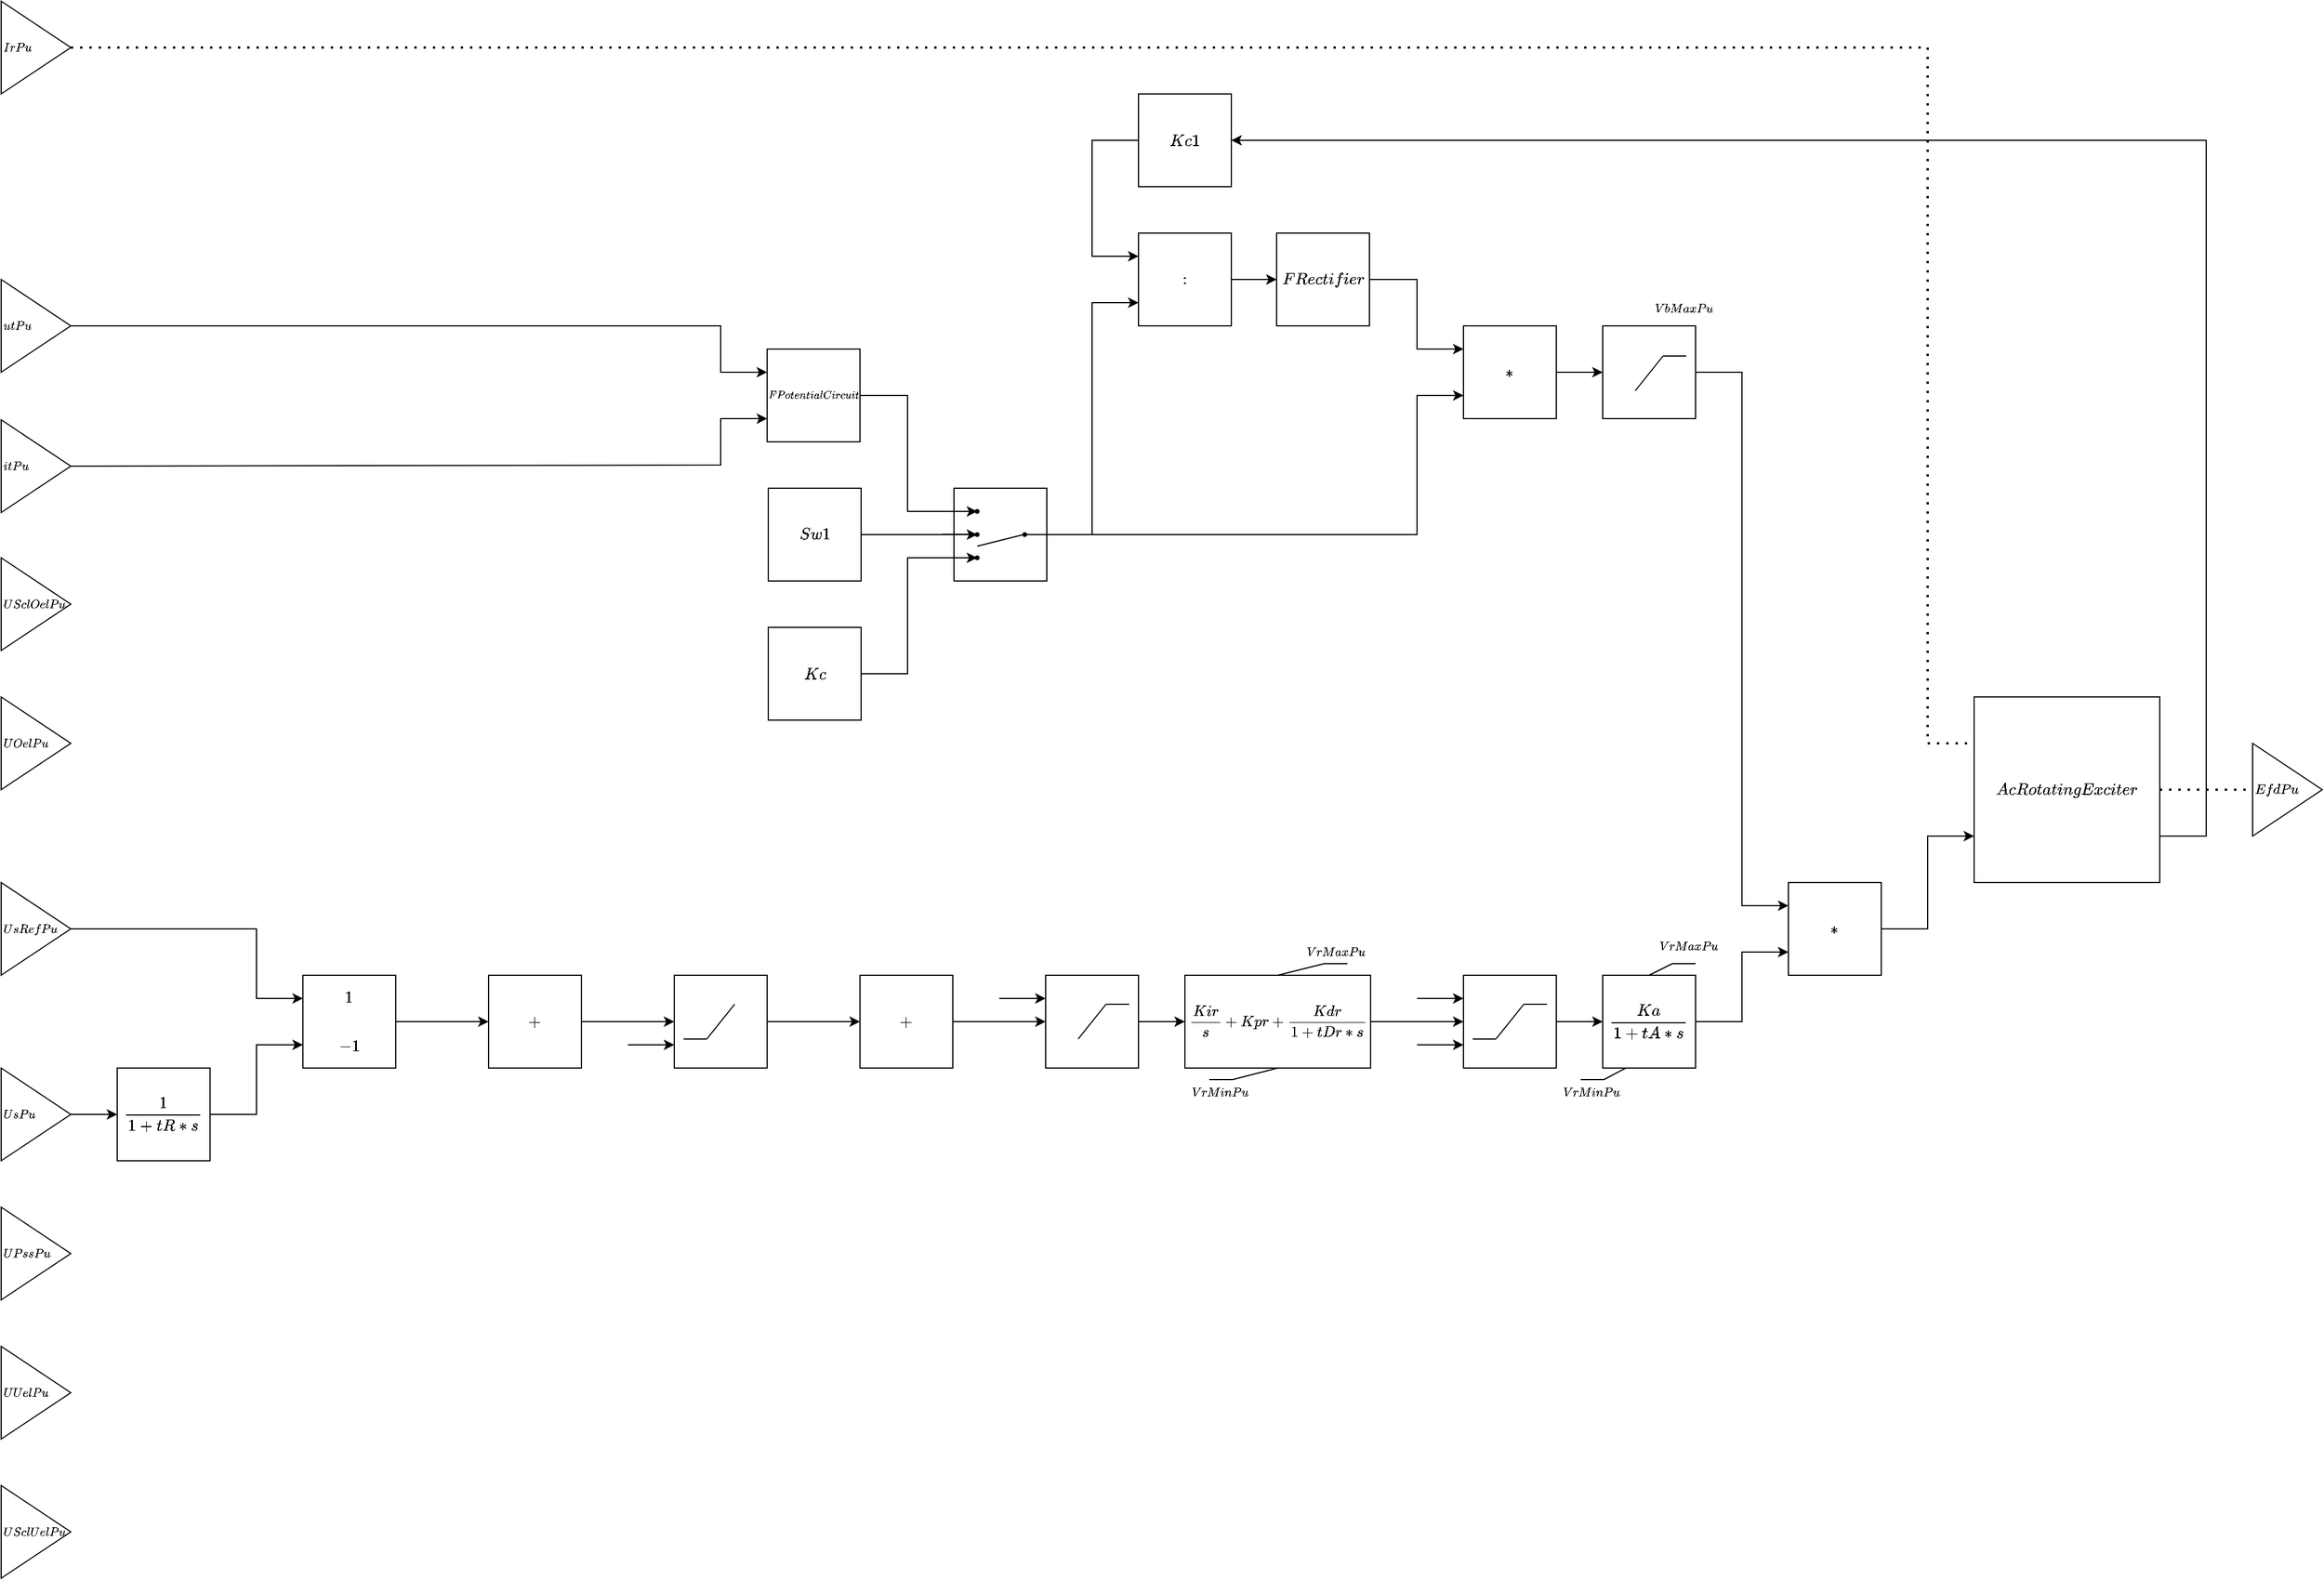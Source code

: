 <mxfile version="24.1.0" type="device">
  <diagram name="Page-1" id="-cMVqA2Gkwa5aGeDibPs">
    <mxGraphModel dx="1762" dy="1643" grid="1" gridSize="10" guides="1" tooltips="1" connect="1" arrows="1" fold="1" page="0" pageScale="1" pageWidth="413" pageHeight="583" math="1" shadow="0">
      <root>
        <mxCell id="0" />
        <mxCell id="1" parent="0" />
        <mxCell id="GCO7xrDp6TmdYOZJOnFd-1" value="&lt;font style=&quot;font-size: 9px;&quot;&gt;$$UOelPu$$&lt;/font&gt;" style="triangle;whiteSpace=wrap;html=1;align=left;" parent="1" vertex="1">
          <mxGeometry x="-60" y="-120" width="60" height="80" as="geometry" />
        </mxCell>
        <mxCell id="eN8Zq5XajQ-hrPbZrUXH-4" value="" style="edgeStyle=orthogonalEdgeStyle;rounded=0;orthogonalLoop=1;jettySize=auto;html=1;" parent="1" source="GCO7xrDp6TmdYOZJOnFd-2" target="eN8Zq5XajQ-hrPbZrUXH-3" edge="1">
          <mxGeometry relative="1" as="geometry" />
        </mxCell>
        <mxCell id="GCO7xrDp6TmdYOZJOnFd-2" value="&lt;font style=&quot;font-size: 9px;&quot;&gt;$$UsPu$$&lt;/font&gt;" style="triangle;whiteSpace=wrap;html=1;align=left;" parent="1" vertex="1">
          <mxGeometry x="-60" y="200" width="60" height="80" as="geometry" />
        </mxCell>
        <mxCell id="GCO7xrDp6TmdYOZJOnFd-3" value="&lt;font style=&quot;font-size: 9px;&quot;&gt;$$UsRefPu$$&lt;/font&gt;" style="triangle;whiteSpace=wrap;html=1;align=left;" parent="1" vertex="1">
          <mxGeometry x="-60" y="40" width="60" height="80" as="geometry" />
        </mxCell>
        <mxCell id="eN8Zq5XajQ-hrPbZrUXH-8" value="" style="edgeStyle=orthogonalEdgeStyle;rounded=0;orthogonalLoop=1;jettySize=auto;html=1;" parent="1" source="GCO7xrDp6TmdYOZJOnFd-4" target="GCO7xrDp6TmdYOZJOnFd-120" edge="1">
          <mxGeometry relative="1" as="geometry" />
        </mxCell>
        <mxCell id="GCO7xrDp6TmdYOZJOnFd-4" value="&lt;table style=&quot;&quot;&gt;&lt;tbody&gt;&lt;tr&gt;&lt;td&gt;&lt;font style=&quot;font-size: 12px;&quot;&gt;$$1$$&lt;/font&gt;&lt;/td&gt;&lt;/tr&gt;&lt;tr&gt;&lt;td&gt;&lt;font style=&quot;font-size: 12px;&quot;&gt;$$-1$$&lt;/font&gt;&lt;/td&gt;&lt;/tr&gt;&lt;/tbody&gt;&lt;/table&gt;" style="whiteSpace=wrap;html=1;aspect=fixed;" parent="1" vertex="1">
          <mxGeometry x="200" y="120" width="80" height="80" as="geometry" />
        </mxCell>
        <mxCell id="GCO7xrDp6TmdYOZJOnFd-127" style="edgeStyle=orthogonalEdgeStyle;rounded=0;orthogonalLoop=1;jettySize=auto;html=1;exitX=0.5;exitY=1;exitDx=0;exitDy=0;" parent="1" source="GCO7xrDp6TmdYOZJOnFd-99" edge="1">
          <mxGeometry relative="1" as="geometry">
            <mxPoint x="1040.2" y="190.2" as="targetPoint" />
          </mxGeometry>
        </mxCell>
        <mxCell id="U0r4ra3TlqdGY_YgzOI1-25" value="" style="edgeStyle=orthogonalEdgeStyle;rounded=0;orthogonalLoop=1;jettySize=auto;html=1;" parent="1" source="GCO7xrDp6TmdYOZJOnFd-99" target="hHR6AVDcYujb22-yYQ_T-5" edge="1">
          <mxGeometry relative="1" as="geometry" />
        </mxCell>
        <mxCell id="GCO7xrDp6TmdYOZJOnFd-99" value="&lt;font style=&quot;font-size: 11px;&quot;&gt;$$\frac{Kir}{s}+Kpr+\frac{Kdr}{1+tDr*s}$$&lt;/font&gt;" style="rounded=0;whiteSpace=wrap;html=1;" parent="1" vertex="1">
          <mxGeometry x="960" y="120" width="160" height="80" as="geometry" />
        </mxCell>
        <mxCell id="GCO7xrDp6TmdYOZJOnFd-110" value="" style="endArrow=none;html=1;exitX=0.5;exitY=0;exitDx=0;exitDy=0;" parent="1" source="GCO7xrDp6TmdYOZJOnFd-99" edge="1">
          <mxGeometry width="50" height="50" relative="1" as="geometry">
            <mxPoint x="1040" y="130" as="sourcePoint" />
            <mxPoint x="1080" y="110" as="targetPoint" />
          </mxGeometry>
        </mxCell>
        <mxCell id="GCO7xrDp6TmdYOZJOnFd-111" value="" style="endArrow=none;html=1;" parent="1" edge="1">
          <mxGeometry width="50" height="50" relative="1" as="geometry">
            <mxPoint x="1080" y="110" as="sourcePoint" />
            <mxPoint x="1100" y="110" as="targetPoint" />
          </mxGeometry>
        </mxCell>
        <mxCell id="GCO7xrDp6TmdYOZJOnFd-112" value="&lt;font style=&quot;font-size: 9px;&quot;&gt;$$VrMaxPu$$&lt;/font&gt;" style="text;html=1;strokeColor=none;fillColor=none;align=center;verticalAlign=middle;whiteSpace=wrap;rounded=0;fontSize=15;" parent="1" vertex="1">
          <mxGeometry x="1060" y="85" width="60" height="30" as="geometry" />
        </mxCell>
        <mxCell id="GCO7xrDp6TmdYOZJOnFd-113" value="" style="endArrow=none;html=1;" parent="1" edge="1">
          <mxGeometry width="50" height="50" relative="1" as="geometry">
            <mxPoint x="1001" y="210" as="sourcePoint" />
            <mxPoint x="981" y="210" as="targetPoint" />
          </mxGeometry>
        </mxCell>
        <mxCell id="GCO7xrDp6TmdYOZJOnFd-114" value="&lt;font style=&quot;font-size: 9px;&quot;&gt;$$VrMinPu$$&lt;/font&gt;" style="text;html=1;strokeColor=none;fillColor=none;align=center;verticalAlign=middle;whiteSpace=wrap;rounded=0;fontSize=15;" parent="1" vertex="1">
          <mxGeometry x="960" y="206" width="60" height="30" as="geometry" />
        </mxCell>
        <mxCell id="GCO7xrDp6TmdYOZJOnFd-115" value="" style="endArrow=none;html=1;exitX=0.5;exitY=0;exitDx=0;exitDy=0;entryX=0.5;entryY=1;entryDx=0;entryDy=0;" parent="1" target="GCO7xrDp6TmdYOZJOnFd-99" edge="1">
          <mxGeometry width="50" height="50" relative="1" as="geometry">
            <mxPoint x="1001" y="210" as="sourcePoint" />
            <mxPoint x="1021" y="190" as="targetPoint" />
          </mxGeometry>
        </mxCell>
        <mxCell id="GCO7xrDp6TmdYOZJOnFd-120" value="&lt;table style=&quot;&quot;&gt;&lt;tbody&gt;&lt;tr&gt;&lt;td&gt;&lt;font style=&quot;font-size: 12px;&quot;&gt;$$+$$&lt;/font&gt;&lt;/td&gt;&lt;/tr&gt;&lt;/tbody&gt;&lt;/table&gt;" style="whiteSpace=wrap;html=1;aspect=fixed;" parent="1" vertex="1">
          <mxGeometry x="360" y="120" width="80" height="80" as="geometry" />
        </mxCell>
        <mxCell id="pcb0Rrb9AqgbB0oOaPCg-23" value="&lt;font style=&quot;font-size: 10px;&quot;&gt;$$EfdPu$$&lt;/font&gt;" style="triangle;whiteSpace=wrap;html=1;align=left;" parent="1" vertex="1">
          <mxGeometry x="1880" y="-80" width="60" height="80" as="geometry" />
        </mxCell>
        <mxCell id="eN8Zq5XajQ-hrPbZrUXH-3" value="$$\frac{1}{1+tR*s}$$" style="whiteSpace=wrap;html=1;aspect=fixed;" parent="1" vertex="1">
          <mxGeometry x="40" y="200" width="80" height="80" as="geometry" />
        </mxCell>
        <mxCell id="eN8Zq5XajQ-hrPbZrUXH-10" value="&lt;font style=&quot;font-size: 9px;&quot;&gt;$$UUelPu$$&lt;/font&gt;" style="triangle;whiteSpace=wrap;html=1;align=left;" parent="1" vertex="1">
          <mxGeometry x="-60" y="440" width="60" height="80" as="geometry" />
        </mxCell>
        <mxCell id="eN8Zq5XajQ-hrPbZrUXH-11" value="&lt;font style=&quot;font-size: 9px;&quot;&gt;$$UPssPu$$&lt;/font&gt;" style="triangle;whiteSpace=wrap;html=1;align=left;" parent="1" vertex="1">
          <mxGeometry x="-60" y="320" width="60" height="80" as="geometry" />
        </mxCell>
        <mxCell id="hHR6AVDcYujb22-yYQ_T-5" value="" style="whiteSpace=wrap;html=1;aspect=fixed;" parent="1" vertex="1">
          <mxGeometry x="1200" y="120" width="80" height="80" as="geometry" />
        </mxCell>
        <mxCell id="hHR6AVDcYujb22-yYQ_T-7" value="" style="endArrow=none;html=1;" parent="1" edge="1">
          <mxGeometry width="50" height="50" relative="1" as="geometry">
            <mxPoint x="1228" y="175" as="sourcePoint" />
            <mxPoint x="1252" y="145" as="targetPoint" />
          </mxGeometry>
        </mxCell>
        <mxCell id="hHR6AVDcYujb22-yYQ_T-8" value="" style="endArrow=none;html=1;" parent="1" edge="1">
          <mxGeometry width="50" height="50" relative="1" as="geometry">
            <mxPoint x="1252" y="145" as="sourcePoint" />
            <mxPoint x="1272" y="145" as="targetPoint" />
          </mxGeometry>
        </mxCell>
        <mxCell id="hHR6AVDcYujb22-yYQ_T-9" value="" style="endArrow=none;html=1;" parent="1" edge="1">
          <mxGeometry width="50" height="50" relative="1" as="geometry">
            <mxPoint x="1228" y="175" as="sourcePoint" />
            <mxPoint x="1208" y="175" as="targetPoint" />
          </mxGeometry>
        </mxCell>
        <mxCell id="hHR6AVDcYujb22-yYQ_T-10" value="" style="endArrow=classic;html=1;entryX=0;entryY=0.75;entryDx=0;entryDy=0;" parent="1" target="hHR6AVDcYujb22-yYQ_T-5" edge="1">
          <mxGeometry width="50" height="50" relative="1" as="geometry">
            <mxPoint x="1160" y="180" as="sourcePoint" />
            <mxPoint x="1200" y="177" as="targetPoint" />
          </mxGeometry>
        </mxCell>
        <mxCell id="hHR6AVDcYujb22-yYQ_T-11" value="" style="endArrow=classic;html=1;entryX=0;entryY=0.25;entryDx=0;entryDy=0;" parent="1" target="hHR6AVDcYujb22-yYQ_T-5" edge="1">
          <mxGeometry width="50" height="50" relative="1" as="geometry">
            <mxPoint x="1160" y="140" as="sourcePoint" />
            <mxPoint x="1200" y="145" as="targetPoint" />
          </mxGeometry>
        </mxCell>
        <mxCell id="qLZYFt0uQZEpN5fuRu8l-13" value="&lt;font style=&quot;font-size: 12px;&quot;&gt;$$AcRotatingExciter$$&lt;/font&gt;" style="rounded=0;whiteSpace=wrap;html=1;" parent="1" vertex="1">
          <mxGeometry x="1640" y="-120" width="160" height="160" as="geometry" />
        </mxCell>
        <mxCell id="U0r4ra3TlqdGY_YgzOI1-1" value="" style="endArrow=classic;html=1;rounded=0;exitX=1;exitY=0.5;exitDx=0;exitDy=0;entryX=0;entryY=0.75;entryDx=0;entryDy=0;" parent="1" source="eN8Zq5XajQ-hrPbZrUXH-3" target="GCO7xrDp6TmdYOZJOnFd-4" edge="1">
          <mxGeometry width="50" height="50" relative="1" as="geometry">
            <mxPoint x="200" y="180" as="sourcePoint" />
            <mxPoint x="250" y="130" as="targetPoint" />
            <Array as="points">
              <mxPoint x="160" y="240" />
              <mxPoint x="160" y="180" />
            </Array>
          </mxGeometry>
        </mxCell>
        <mxCell id="U0r4ra3TlqdGY_YgzOI1-2" value="" style="endArrow=classic;html=1;rounded=0;exitX=1;exitY=0.5;exitDx=0;exitDy=0;entryX=0;entryY=0.25;entryDx=0;entryDy=0;" parent="1" source="GCO7xrDp6TmdYOZJOnFd-3" target="GCO7xrDp6TmdYOZJOnFd-4" edge="1">
          <mxGeometry width="50" height="50" relative="1" as="geometry">
            <mxPoint x="200" y="180" as="sourcePoint" />
            <mxPoint x="250" y="130" as="targetPoint" />
            <Array as="points">
              <mxPoint x="160" y="80" />
              <mxPoint x="160" y="140" />
            </Array>
          </mxGeometry>
        </mxCell>
        <mxCell id="U0r4ra3TlqdGY_YgzOI1-18" value="" style="edgeStyle=orthogonalEdgeStyle;rounded=0;orthogonalLoop=1;jettySize=auto;html=1;" parent="1" source="U0r4ra3TlqdGY_YgzOI1-3" target="U0r4ra3TlqdGY_YgzOI1-10" edge="1">
          <mxGeometry relative="1" as="geometry" />
        </mxCell>
        <mxCell id="U0r4ra3TlqdGY_YgzOI1-3" value="" style="whiteSpace=wrap;html=1;aspect=fixed;" parent="1" vertex="1">
          <mxGeometry x="520" y="120" width="80" height="80" as="geometry" />
        </mxCell>
        <mxCell id="U0r4ra3TlqdGY_YgzOI1-4" value="" style="endArrow=none;html=1;" parent="1" edge="1">
          <mxGeometry width="50" height="50" relative="1" as="geometry">
            <mxPoint x="548" y="175" as="sourcePoint" />
            <mxPoint x="572" y="145" as="targetPoint" />
          </mxGeometry>
        </mxCell>
        <mxCell id="U0r4ra3TlqdGY_YgzOI1-6" value="" style="endArrow=none;html=1;" parent="1" edge="1">
          <mxGeometry width="50" height="50" relative="1" as="geometry">
            <mxPoint x="548" y="175" as="sourcePoint" />
            <mxPoint x="528" y="175" as="targetPoint" />
          </mxGeometry>
        </mxCell>
        <mxCell id="U0r4ra3TlqdGY_YgzOI1-7" value="" style="endArrow=classic;html=1;entryX=0;entryY=0.75;entryDx=0;entryDy=0;" parent="1" target="U0r4ra3TlqdGY_YgzOI1-3" edge="1">
          <mxGeometry width="50" height="50" relative="1" as="geometry">
            <mxPoint x="480" y="180" as="sourcePoint" />
            <mxPoint x="520.0" y="177" as="targetPoint" />
          </mxGeometry>
        </mxCell>
        <mxCell id="U0r4ra3TlqdGY_YgzOI1-17" value="" style="edgeStyle=orthogonalEdgeStyle;rounded=0;orthogonalLoop=1;jettySize=auto;html=1;" parent="1" source="U0r4ra3TlqdGY_YgzOI1-10" target="U0r4ra3TlqdGY_YgzOI1-11" edge="1">
          <mxGeometry relative="1" as="geometry" />
        </mxCell>
        <mxCell id="U0r4ra3TlqdGY_YgzOI1-10" value="&lt;table style=&quot;&quot;&gt;&lt;tbody&gt;&lt;tr&gt;&lt;td&gt;&lt;font style=&quot;font-size: 12px;&quot;&gt;$$+$$&lt;/font&gt;&lt;/td&gt;&lt;/tr&gt;&lt;/tbody&gt;&lt;/table&gt;" style="whiteSpace=wrap;html=1;aspect=fixed;" parent="1" vertex="1">
          <mxGeometry x="680" y="120" width="80" height="80" as="geometry" />
        </mxCell>
        <mxCell id="cmGVecevXSJ_jEKzsP28-15" value="" style="edgeStyle=orthogonalEdgeStyle;rounded=0;orthogonalLoop=1;jettySize=auto;html=1;" parent="1" source="U0r4ra3TlqdGY_YgzOI1-11" target="GCO7xrDp6TmdYOZJOnFd-99" edge="1">
          <mxGeometry relative="1" as="geometry" />
        </mxCell>
        <mxCell id="U0r4ra3TlqdGY_YgzOI1-11" value="" style="whiteSpace=wrap;html=1;aspect=fixed;" parent="1" vertex="1">
          <mxGeometry x="840" y="120" width="80" height="80" as="geometry" />
        </mxCell>
        <mxCell id="U0r4ra3TlqdGY_YgzOI1-12" value="" style="endArrow=none;html=1;" parent="1" edge="1">
          <mxGeometry width="50" height="50" relative="1" as="geometry">
            <mxPoint x="868" y="175" as="sourcePoint" />
            <mxPoint x="892" y="145" as="targetPoint" />
          </mxGeometry>
        </mxCell>
        <mxCell id="U0r4ra3TlqdGY_YgzOI1-13" value="" style="endArrow=none;html=1;" parent="1" edge="1">
          <mxGeometry width="50" height="50" relative="1" as="geometry">
            <mxPoint x="892" y="145" as="sourcePoint" />
            <mxPoint x="912" y="145" as="targetPoint" />
          </mxGeometry>
        </mxCell>
        <mxCell id="U0r4ra3TlqdGY_YgzOI1-16" value="" style="endArrow=classic;html=1;entryX=0;entryY=0.25;entryDx=0;entryDy=0;" parent="1" target="U0r4ra3TlqdGY_YgzOI1-11" edge="1">
          <mxGeometry width="50" height="50" relative="1" as="geometry">
            <mxPoint x="800" y="140" as="sourcePoint" />
            <mxPoint x="840.0" y="145" as="targetPoint" />
          </mxGeometry>
        </mxCell>
        <mxCell id="U0r4ra3TlqdGY_YgzOI1-48" value="&lt;table style=&quot;&quot;&gt;&lt;tbody&gt;&lt;tr&gt;&lt;td&gt;&lt;font style=&quot;font-size: 12px;&quot;&gt;$$*$$&lt;/font&gt;&lt;/td&gt;&lt;/tr&gt;&lt;/tbody&gt;&lt;/table&gt;" style="whiteSpace=wrap;html=1;aspect=fixed;" parent="1" vertex="1">
          <mxGeometry x="1480" y="40" width="80" height="80" as="geometry" />
        </mxCell>
        <mxCell id="U0r4ra3TlqdGY_YgzOI1-66" value="" style="endArrow=none;dashed=1;html=1;dashPattern=1 3;strokeWidth=2;rounded=0;exitX=1;exitY=0.5;exitDx=0;exitDy=0;entryX=0;entryY=0.5;entryDx=0;entryDy=0;" parent="1" source="qLZYFt0uQZEpN5fuRu8l-13" target="pcb0Rrb9AqgbB0oOaPCg-23" edge="1">
          <mxGeometry width="50" height="50" relative="1" as="geometry">
            <mxPoint x="1490" y="300" as="sourcePoint" />
            <mxPoint x="1540" y="250" as="targetPoint" />
          </mxGeometry>
        </mxCell>
        <mxCell id="U0r4ra3TlqdGY_YgzOI1-85" value="&lt;font style=&quot;font-size: 8px;&quot;&gt;$$FPotentialCircuit$$&lt;/font&gt;" style="rounded=0;whiteSpace=wrap;html=1;" parent="1" vertex="1">
          <mxGeometry x="600" y="-420" width="80" height="80" as="geometry" />
        </mxCell>
        <mxCell id="U0r4ra3TlqdGY_YgzOI1-86" value="" style="edgeStyle=orthogonalEdgeStyle;rounded=0;orthogonalLoop=1;jettySize=auto;html=1;" parent="1" source="U0r4ra3TlqdGY_YgzOI1-87" target="U0r4ra3TlqdGY_YgzOI1-89" edge="1">
          <mxGeometry relative="1" as="geometry" />
        </mxCell>
        <mxCell id="U0r4ra3TlqdGY_YgzOI1-87" value="$$*$$" style="rounded=0;whiteSpace=wrap;html=1;" parent="1" vertex="1">
          <mxGeometry x="1200" y="-440" width="80" height="80" as="geometry" />
        </mxCell>
        <mxCell id="U0r4ra3TlqdGY_YgzOI1-88" value="$$Kc1$$" style="rounded=0;whiteSpace=wrap;html=1;" parent="1" vertex="1">
          <mxGeometry x="920" y="-640" width="80" height="80" as="geometry" />
        </mxCell>
        <mxCell id="U0r4ra3TlqdGY_YgzOI1-89" value="" style="whiteSpace=wrap;html=1;aspect=fixed;" parent="1" vertex="1">
          <mxGeometry x="1320" y="-440" width="80" height="80" as="geometry" />
        </mxCell>
        <mxCell id="U0r4ra3TlqdGY_YgzOI1-90" value="" style="endArrow=none;html=1;" parent="1" edge="1">
          <mxGeometry width="50" height="50" relative="1" as="geometry">
            <mxPoint x="1348" y="-384" as="sourcePoint" />
            <mxPoint x="1372" y="-414" as="targetPoint" />
          </mxGeometry>
        </mxCell>
        <mxCell id="U0r4ra3TlqdGY_YgzOI1-91" value="" style="endArrow=none;html=1;" parent="1" edge="1">
          <mxGeometry width="50" height="50" relative="1" as="geometry">
            <mxPoint x="1372" y="-414" as="sourcePoint" />
            <mxPoint x="1392" y="-414" as="targetPoint" />
          </mxGeometry>
        </mxCell>
        <mxCell id="U0r4ra3TlqdGY_YgzOI1-92" value="" style="edgeStyle=orthogonalEdgeStyle;rounded=0;orthogonalLoop=1;jettySize=auto;html=1;" parent="1" source="U0r4ra3TlqdGY_YgzOI1-93" target="U0r4ra3TlqdGY_YgzOI1-94" edge="1">
          <mxGeometry relative="1" as="geometry" />
        </mxCell>
        <mxCell id="U0r4ra3TlqdGY_YgzOI1-93" value="$$:$$" style="rounded=0;whiteSpace=wrap;html=1;" parent="1" vertex="1">
          <mxGeometry x="920" y="-520" width="80" height="80" as="geometry" />
        </mxCell>
        <mxCell id="U0r4ra3TlqdGY_YgzOI1-94" value="$$FRectifier$$" style="rounded=0;whiteSpace=wrap;html=1;" parent="1" vertex="1">
          <mxGeometry x="1039" y="-520" width="80" height="80" as="geometry" />
        </mxCell>
        <mxCell id="U0r4ra3TlqdGY_YgzOI1-96" value="&lt;font style=&quot;font-size: 9px;&quot;&gt;$$IrPu$$&lt;/font&gt;" style="triangle;whiteSpace=wrap;html=1;align=left;" parent="1" vertex="1">
          <mxGeometry x="-60" y="-720" width="60" height="80" as="geometry" />
        </mxCell>
        <mxCell id="U0r4ra3TlqdGY_YgzOI1-98" value="" style="whiteSpace=wrap;html=1;aspect=fixed;" parent="1" vertex="1">
          <mxGeometry x="761" y="-300" width="80" height="80" as="geometry" />
        </mxCell>
        <mxCell id="U0r4ra3TlqdGY_YgzOI1-99" value="" style="endArrow=none;html=1;startArrow=none;" parent="1" source="U0r4ra3TlqdGY_YgzOI1-107" edge="1">
          <mxGeometry width="50" height="50" relative="1" as="geometry">
            <mxPoint x="821" y="-260" as="sourcePoint" />
            <mxPoint x="841" y="-260" as="targetPoint" />
          </mxGeometry>
        </mxCell>
        <mxCell id="U0r4ra3TlqdGY_YgzOI1-100" value="" style="endArrow=none;html=1;" parent="1" edge="1">
          <mxGeometry width="50" height="50" relative="1" as="geometry">
            <mxPoint x="752" y="-280" as="sourcePoint" />
            <mxPoint x="782" y="-280" as="targetPoint" />
          </mxGeometry>
        </mxCell>
        <mxCell id="U0r4ra3TlqdGY_YgzOI1-101" value="" style="endArrow=none;html=1;" parent="1" edge="1">
          <mxGeometry width="50" height="50" relative="1" as="geometry">
            <mxPoint x="751" y="-260.2" as="sourcePoint" />
            <mxPoint x="781" y="-260.2" as="targetPoint" />
          </mxGeometry>
        </mxCell>
        <mxCell id="U0r4ra3TlqdGY_YgzOI1-102" value="" style="endArrow=none;html=1;" parent="1" edge="1">
          <mxGeometry width="50" height="50" relative="1" as="geometry">
            <mxPoint x="751" y="-240" as="sourcePoint" />
            <mxPoint x="781" y="-240" as="targetPoint" />
          </mxGeometry>
        </mxCell>
        <mxCell id="U0r4ra3TlqdGY_YgzOI1-103" value="" style="shape=waypoint;sketch=0;fillStyle=solid;size=4;pointerEvents=1;points=[];fillColor=none;resizable=0;rotatable=0;perimeter=centerPerimeter;snapToPoint=1;" parent="1" vertex="1">
          <mxGeometry x="771" y="-290" width="20" height="20" as="geometry" />
        </mxCell>
        <mxCell id="U0r4ra3TlqdGY_YgzOI1-104" value="" style="shape=waypoint;sketch=0;fillStyle=solid;size=4;pointerEvents=1;points=[];fillColor=none;resizable=0;rotatable=0;perimeter=centerPerimeter;snapToPoint=1;" parent="1" vertex="1">
          <mxGeometry x="771" y="-270" width="20" height="20" as="geometry" />
        </mxCell>
        <mxCell id="U0r4ra3TlqdGY_YgzOI1-105" value="" style="shape=waypoint;sketch=0;fillStyle=solid;size=4;pointerEvents=1;points=[];fillColor=none;resizable=0;rotatable=0;perimeter=centerPerimeter;snapToPoint=1;" parent="1" vertex="1">
          <mxGeometry x="771" y="-250" width="20" height="20" as="geometry" />
        </mxCell>
        <mxCell id="U0r4ra3TlqdGY_YgzOI1-106" value="" style="endArrow=none;html=1;" parent="1" target="U0r4ra3TlqdGY_YgzOI1-107" edge="1">
          <mxGeometry width="50" height="50" relative="1" as="geometry">
            <mxPoint x="821" y="-260" as="sourcePoint" />
            <mxPoint x="841" y="-260" as="targetPoint" />
          </mxGeometry>
        </mxCell>
        <mxCell id="U0r4ra3TlqdGY_YgzOI1-107" value="" style="shape=waypoint;sketch=0;fillStyle=solid;size=4;pointerEvents=1;points=[];fillColor=none;resizable=0;rotatable=0;perimeter=centerPerimeter;snapToPoint=1;" parent="1" vertex="1">
          <mxGeometry x="812" y="-270" width="20" height="20" as="geometry" />
        </mxCell>
        <mxCell id="U0r4ra3TlqdGY_YgzOI1-108" value="" style="endArrow=none;html=1;" parent="1" edge="1">
          <mxGeometry width="50" height="50" relative="1" as="geometry">
            <mxPoint x="781" y="-250" as="sourcePoint" />
            <mxPoint x="821" y="-260" as="targetPoint" />
          </mxGeometry>
        </mxCell>
        <mxCell id="U0r4ra3TlqdGY_YgzOI1-109" value="" style="endArrow=classic;html=1;rounded=0;exitX=1;exitY=0.5;exitDx=0;exitDy=0;entryX=0;entryY=0.75;entryDx=0;entryDy=0;" parent="1" source="U0r4ra3TlqdGY_YgzOI1-98" target="U0r4ra3TlqdGY_YgzOI1-93" edge="1">
          <mxGeometry width="50" height="50" relative="1" as="geometry">
            <mxPoint x="840" y="-540" as="sourcePoint" />
            <mxPoint x="890" y="-590" as="targetPoint" />
            <Array as="points">
              <mxPoint x="880" y="-260" />
              <mxPoint x="880" y="-460" />
            </Array>
          </mxGeometry>
        </mxCell>
        <mxCell id="U0r4ra3TlqdGY_YgzOI1-110" value="$$Kc$$" style="rounded=0;whiteSpace=wrap;html=1;" parent="1" vertex="1">
          <mxGeometry x="601" y="-180" width="80" height="80" as="geometry" />
        </mxCell>
        <mxCell id="U0r4ra3TlqdGY_YgzOI1-111" value="$$Sw1$$" style="rounded=0;whiteSpace=wrap;html=1;" parent="1" vertex="1">
          <mxGeometry x="601" y="-300" width="80" height="80" as="geometry" />
        </mxCell>
        <mxCell id="U0r4ra3TlqdGY_YgzOI1-112" value="" style="endArrow=classic;html=1;rounded=0;exitX=1;exitY=0.5;exitDx=0;exitDy=0;entryX=0;entryY=0.636;entryDx=0;entryDy=0;entryPerimeter=0;" parent="1" source="U0r4ra3TlqdGY_YgzOI1-111" target="U0r4ra3TlqdGY_YgzOI1-104" edge="1">
          <mxGeometry width="50" height="50" relative="1" as="geometry">
            <mxPoint x="371" y="-250" as="sourcePoint" />
            <mxPoint x="421" y="-300" as="targetPoint" />
          </mxGeometry>
        </mxCell>
        <mxCell id="U0r4ra3TlqdGY_YgzOI1-113" value="" style="endArrow=classic;html=1;rounded=0;exitX=1;exitY=0.5;exitDx=0;exitDy=0;entryX=0.429;entryY=0.16;entryDx=0;entryDy=0;entryPerimeter=0;" parent="1" source="U0r4ra3TlqdGY_YgzOI1-85" target="U0r4ra3TlqdGY_YgzOI1-103" edge="1">
          <mxGeometry width="50" height="50" relative="1" as="geometry">
            <mxPoint x="371" y="-250" as="sourcePoint" />
            <mxPoint x="421" y="-300" as="targetPoint" />
            <Array as="points">
              <mxPoint x="721" y="-380" />
              <mxPoint x="721" y="-280" />
            </Array>
          </mxGeometry>
        </mxCell>
        <mxCell id="U0r4ra3TlqdGY_YgzOI1-114" value="" style="endArrow=classic;html=1;rounded=0;exitX=1;exitY=0.5;exitDx=0;exitDy=0;entryX=0.286;entryY=0.445;entryDx=0;entryDy=0;entryPerimeter=0;" parent="1" source="U0r4ra3TlqdGY_YgzOI1-110" target="U0r4ra3TlqdGY_YgzOI1-105" edge="1">
          <mxGeometry width="50" height="50" relative="1" as="geometry">
            <mxPoint x="371" y="-250" as="sourcePoint" />
            <mxPoint x="421" y="-300" as="targetPoint" />
            <Array as="points">
              <mxPoint x="721" y="-140" />
              <mxPoint x="721" y="-240" />
            </Array>
          </mxGeometry>
        </mxCell>
        <mxCell id="U0r4ra3TlqdGY_YgzOI1-115" value="" style="endArrow=classic;html=1;rounded=0;exitX=1.14;exitY=0.54;exitDx=0;exitDy=0;exitPerimeter=0;entryX=0;entryY=0.75;entryDx=0;entryDy=0;" parent="1" source="U0r4ra3TlqdGY_YgzOI1-107" target="U0r4ra3TlqdGY_YgzOI1-87" edge="1">
          <mxGeometry width="50" height="50" relative="1" as="geometry">
            <mxPoint x="920" y="-470" as="sourcePoint" />
            <mxPoint x="1200" y="-480" as="targetPoint" />
            <Array as="points">
              <mxPoint x="1160" y="-260" />
              <mxPoint x="1160" y="-380" />
            </Array>
          </mxGeometry>
        </mxCell>
        <mxCell id="U0r4ra3TlqdGY_YgzOI1-116" value="&lt;font style=&quot;font-size: 9px;&quot;&gt;$$utPu$$&lt;/font&gt;" style="triangle;whiteSpace=wrap;html=1;align=left;" parent="1" vertex="1">
          <mxGeometry x="-60" y="-480" width="60" height="80" as="geometry" />
        </mxCell>
        <mxCell id="U0r4ra3TlqdGY_YgzOI1-117" value="&lt;font style=&quot;font-size: 9px;&quot;&gt;$$itPu$$&lt;/font&gt;" style="triangle;whiteSpace=wrap;html=1;align=left;" parent="1" vertex="1">
          <mxGeometry x="-60" y="-359" width="60" height="80" as="geometry" />
        </mxCell>
        <mxCell id="U0r4ra3TlqdGY_YgzOI1-118" value="" style="endArrow=classic;html=1;rounded=0;exitX=1;exitY=0.5;exitDx=0;exitDy=0;entryX=0;entryY=0.25;entryDx=0;entryDy=0;" parent="1" source="U0r4ra3TlqdGY_YgzOI1-116" target="U0r4ra3TlqdGY_YgzOI1-85" edge="1">
          <mxGeometry width="50" height="50" relative="1" as="geometry">
            <mxPoint x="-10" y="-210" as="sourcePoint" />
            <mxPoint x="40" y="-260" as="targetPoint" />
            <Array as="points">
              <mxPoint x="560" y="-440" />
              <mxPoint x="560" y="-400" />
            </Array>
          </mxGeometry>
        </mxCell>
        <mxCell id="U0r4ra3TlqdGY_YgzOI1-119" value="" style="endArrow=classic;html=1;rounded=0;exitX=1;exitY=0.5;exitDx=0;exitDy=0;entryX=0;entryY=0.75;entryDx=0;entryDy=0;" parent="1" source="U0r4ra3TlqdGY_YgzOI1-117" target="U0r4ra3TlqdGY_YgzOI1-85" edge="1">
          <mxGeometry width="50" height="50" relative="1" as="geometry">
            <mxPoint x="-10" y="-210" as="sourcePoint" />
            <mxPoint x="40" y="-260" as="targetPoint" />
            <Array as="points">
              <mxPoint x="560" y="-320" />
              <mxPoint x="560" y="-360" />
            </Array>
          </mxGeometry>
        </mxCell>
        <mxCell id="U0r4ra3TlqdGY_YgzOI1-120" value="" style="endArrow=classic;html=1;rounded=0;exitX=1;exitY=0.5;exitDx=0;exitDy=0;entryX=0;entryY=0.25;entryDx=0;entryDy=0;" parent="1" source="U0r4ra3TlqdGY_YgzOI1-94" target="U0r4ra3TlqdGY_YgzOI1-87" edge="1">
          <mxGeometry width="50" height="50" relative="1" as="geometry">
            <mxPoint x="720" y="-460" as="sourcePoint" />
            <mxPoint x="770" y="-510" as="targetPoint" />
            <Array as="points">
              <mxPoint x="1160" y="-480" />
              <mxPoint x="1160" y="-420" />
            </Array>
          </mxGeometry>
        </mxCell>
        <mxCell id="U0r4ra3TlqdGY_YgzOI1-121" value="&lt;font style=&quot;font-size: 9px;&quot;&gt;$$VbMaxPu$$&lt;/font&gt;" style="text;html=1;strokeColor=none;fillColor=none;align=center;verticalAlign=middle;whiteSpace=wrap;rounded=0;fontSize=15;" parent="1" vertex="1">
          <mxGeometry x="1360" y="-470" width="60" height="30" as="geometry" />
        </mxCell>
        <mxCell id="U0r4ra3TlqdGY_YgzOI1-124" value="" style="endArrow=classic;html=1;rounded=0;exitX=0;exitY=0.5;exitDx=0;exitDy=0;entryX=0;entryY=0.25;entryDx=0;entryDy=0;" parent="1" source="U0r4ra3TlqdGY_YgzOI1-88" target="U0r4ra3TlqdGY_YgzOI1-93" edge="1">
          <mxGeometry width="50" height="50" relative="1" as="geometry">
            <mxPoint x="1120" y="-420" as="sourcePoint" />
            <mxPoint x="1170" y="-470" as="targetPoint" />
            <Array as="points">
              <mxPoint x="880" y="-600" />
              <mxPoint x="880" y="-500" />
            </Array>
          </mxGeometry>
        </mxCell>
        <mxCell id="U0r4ra3TlqdGY_YgzOI1-125" value="" style="endArrow=classic;html=1;rounded=0;exitX=1;exitY=0.75;exitDx=0;exitDy=0;entryX=1;entryY=0.5;entryDx=0;entryDy=0;" parent="1" source="qLZYFt0uQZEpN5fuRu8l-13" target="U0r4ra3TlqdGY_YgzOI1-88" edge="1">
          <mxGeometry width="50" height="50" relative="1" as="geometry">
            <mxPoint x="1660" y="-210" as="sourcePoint" />
            <mxPoint x="1710" y="-260" as="targetPoint" />
            <Array as="points">
              <mxPoint x="1840" />
              <mxPoint x="1840" y="-600" />
            </Array>
          </mxGeometry>
        </mxCell>
        <mxCell id="U0r4ra3TlqdGY_YgzOI1-127" value="" style="endArrow=none;dashed=1;html=1;dashPattern=1 3;strokeWidth=2;rounded=0;exitX=1;exitY=0.5;exitDx=0;exitDy=0;entryX=0;entryY=0.25;entryDx=0;entryDy=0;" parent="1" source="U0r4ra3TlqdGY_YgzOI1-96" target="qLZYFt0uQZEpN5fuRu8l-13" edge="1">
          <mxGeometry width="50" height="50" relative="1" as="geometry">
            <mxPoint x="-350" y="-330" as="sourcePoint" />
            <mxPoint x="250" y="-530" as="targetPoint" />
            <Array as="points">
              <mxPoint x="1600" y="-680" />
              <mxPoint x="1600" y="-80" />
            </Array>
          </mxGeometry>
        </mxCell>
        <mxCell id="cmGVecevXSJ_jEKzsP28-1" value="" style="endArrow=classic;html=1;rounded=0;exitX=1;exitY=0.5;exitDx=0;exitDy=0;entryX=0;entryY=0.25;entryDx=0;entryDy=0;" parent="1" source="U0r4ra3TlqdGY_YgzOI1-89" target="U0r4ra3TlqdGY_YgzOI1-48" edge="1">
          <mxGeometry width="50" height="50" relative="1" as="geometry">
            <mxPoint x="1380" y="-280" as="sourcePoint" />
            <mxPoint x="1430" y="-330" as="targetPoint" />
            <Array as="points">
              <mxPoint x="1440" y="-400" />
              <mxPoint x="1440" y="60" />
            </Array>
          </mxGeometry>
        </mxCell>
        <mxCell id="cmGVecevXSJ_jEKzsP28-2" style="edgeStyle=orthogonalEdgeStyle;rounded=0;orthogonalLoop=1;jettySize=auto;html=1;exitX=0.5;exitY=1;exitDx=0;exitDy=0;" parent="1" source="cmGVecevXSJ_jEKzsP28-3" edge="1">
          <mxGeometry relative="1" as="geometry">
            <mxPoint x="1360.2" y="190.2" as="targetPoint" />
          </mxGeometry>
        </mxCell>
        <mxCell id="cmGVecevXSJ_jEKzsP28-3" value="$$\frac{Ka}{1+tA*s}$$" style="rounded=0;whiteSpace=wrap;html=1;" parent="1" vertex="1">
          <mxGeometry x="1320" y="120" width="80" height="80" as="geometry" />
        </mxCell>
        <mxCell id="cmGVecevXSJ_jEKzsP28-4" value="" style="endArrow=none;html=1;exitX=0.5;exitY=0;exitDx=0;exitDy=0;" parent="1" source="cmGVecevXSJ_jEKzsP28-3" edge="1">
          <mxGeometry width="50" height="50" relative="1" as="geometry">
            <mxPoint x="1360" y="130" as="sourcePoint" />
            <mxPoint x="1380" y="110" as="targetPoint" />
          </mxGeometry>
        </mxCell>
        <mxCell id="cmGVecevXSJ_jEKzsP28-5" value="" style="endArrow=none;html=1;" parent="1" edge="1">
          <mxGeometry width="50" height="50" relative="1" as="geometry">
            <mxPoint x="1380" y="110" as="sourcePoint" />
            <mxPoint x="1400" y="110" as="targetPoint" />
          </mxGeometry>
        </mxCell>
        <mxCell id="cmGVecevXSJ_jEKzsP28-6" value="&lt;font style=&quot;font-size: 9px;&quot;&gt;$$VrMaxPu$$&lt;/font&gt;" style="text;html=1;strokeColor=none;fillColor=none;align=center;verticalAlign=middle;whiteSpace=wrap;rounded=0;fontSize=15;" parent="1" vertex="1">
          <mxGeometry x="1364" y="80" width="60" height="30" as="geometry" />
        </mxCell>
        <mxCell id="cmGVecevXSJ_jEKzsP28-7" value="" style="endArrow=none;html=1;" parent="1" edge="1">
          <mxGeometry width="50" height="50" relative="1" as="geometry">
            <mxPoint x="1321" y="210" as="sourcePoint" />
            <mxPoint x="1301" y="210" as="targetPoint" />
          </mxGeometry>
        </mxCell>
        <mxCell id="cmGVecevXSJ_jEKzsP28-8" value="&lt;font style=&quot;font-size: 9px;&quot;&gt;$$VrMinPu$$&lt;/font&gt;" style="text;html=1;strokeColor=none;fillColor=none;align=center;verticalAlign=middle;whiteSpace=wrap;rounded=0;fontSize=15;" parent="1" vertex="1">
          <mxGeometry x="1280" y="206" width="60" height="30" as="geometry" />
        </mxCell>
        <mxCell id="cmGVecevXSJ_jEKzsP28-9" value="" style="endArrow=none;html=1;exitX=0.5;exitY=0;exitDx=0;exitDy=0;entryX=0.25;entryY=1;entryDx=0;entryDy=0;" parent="1" target="cmGVecevXSJ_jEKzsP28-3" edge="1">
          <mxGeometry width="50" height="50" relative="1" as="geometry">
            <mxPoint x="1321" y="210" as="sourcePoint" />
            <mxPoint x="1341" y="190" as="targetPoint" />
          </mxGeometry>
        </mxCell>
        <mxCell id="cmGVecevXSJ_jEKzsP28-11" value="" style="endArrow=classic;html=1;rounded=0;exitX=1;exitY=0.5;exitDx=0;exitDy=0;entryX=0;entryY=0.5;entryDx=0;entryDy=0;" parent="1" source="hHR6AVDcYujb22-yYQ_T-5" target="cmGVecevXSJ_jEKzsP28-3" edge="1">
          <mxGeometry width="50" height="50" relative="1" as="geometry">
            <mxPoint x="1690" y="80" as="sourcePoint" />
            <mxPoint x="1740" y="30" as="targetPoint" />
          </mxGeometry>
        </mxCell>
        <mxCell id="cmGVecevXSJ_jEKzsP28-12" value="" style="endArrow=classic;html=1;rounded=0;exitX=1;exitY=0.5;exitDx=0;exitDy=0;entryX=0;entryY=0.75;entryDx=0;entryDy=0;" parent="1" source="cmGVecevXSJ_jEKzsP28-3" target="U0r4ra3TlqdGY_YgzOI1-48" edge="1">
          <mxGeometry width="50" height="50" relative="1" as="geometry">
            <mxPoint x="1170" y="80" as="sourcePoint" />
            <mxPoint x="1220" y="30" as="targetPoint" />
            <Array as="points">
              <mxPoint x="1440" y="160" />
              <mxPoint x="1440" y="100" />
            </Array>
          </mxGeometry>
        </mxCell>
        <mxCell id="cmGVecevXSJ_jEKzsP28-13" value="" style="endArrow=classic;html=1;rounded=0;exitX=1;exitY=0.5;exitDx=0;exitDy=0;entryX=0;entryY=0.75;entryDx=0;entryDy=0;" parent="1" source="U0r4ra3TlqdGY_YgzOI1-48" target="qLZYFt0uQZEpN5fuRu8l-13" edge="1">
          <mxGeometry width="50" height="50" relative="1" as="geometry">
            <mxPoint x="1170" y="80" as="sourcePoint" />
            <mxPoint x="1220" y="30" as="targetPoint" />
            <Array as="points">
              <mxPoint x="1600" y="80" />
              <mxPoint x="1600" />
            </Array>
          </mxGeometry>
        </mxCell>
        <mxCell id="cmGVecevXSJ_jEKzsP28-14" value="" style="endArrow=classic;html=1;rounded=0;exitX=1;exitY=0.5;exitDx=0;exitDy=0;entryX=0;entryY=0.5;entryDx=0;entryDy=0;" parent="1" source="GCO7xrDp6TmdYOZJOnFd-120" target="U0r4ra3TlqdGY_YgzOI1-3" edge="1">
          <mxGeometry width="50" height="50" relative="1" as="geometry">
            <mxPoint x="30" y="50" as="sourcePoint" />
            <mxPoint x="80" as="targetPoint" />
          </mxGeometry>
        </mxCell>
        <mxCell id="mJJyuKYc8G_WHPSwUCV3-1" value="&lt;font style=&quot;font-size: 9px;&quot;&gt;$$USclUelPu$$&lt;/font&gt;" style="triangle;whiteSpace=wrap;html=1;align=left;" vertex="1" parent="1">
          <mxGeometry x="-60" y="560" width="60" height="80" as="geometry" />
        </mxCell>
        <mxCell id="mJJyuKYc8G_WHPSwUCV3-2" value="&lt;font style=&quot;font-size: 9px;&quot;&gt;$$USclOelPu$$&lt;/font&gt;" style="triangle;whiteSpace=wrap;html=1;align=left;" vertex="1" parent="1">
          <mxGeometry x="-60" y="-240" width="60" height="80" as="geometry" />
        </mxCell>
      </root>
    </mxGraphModel>
  </diagram>
</mxfile>
